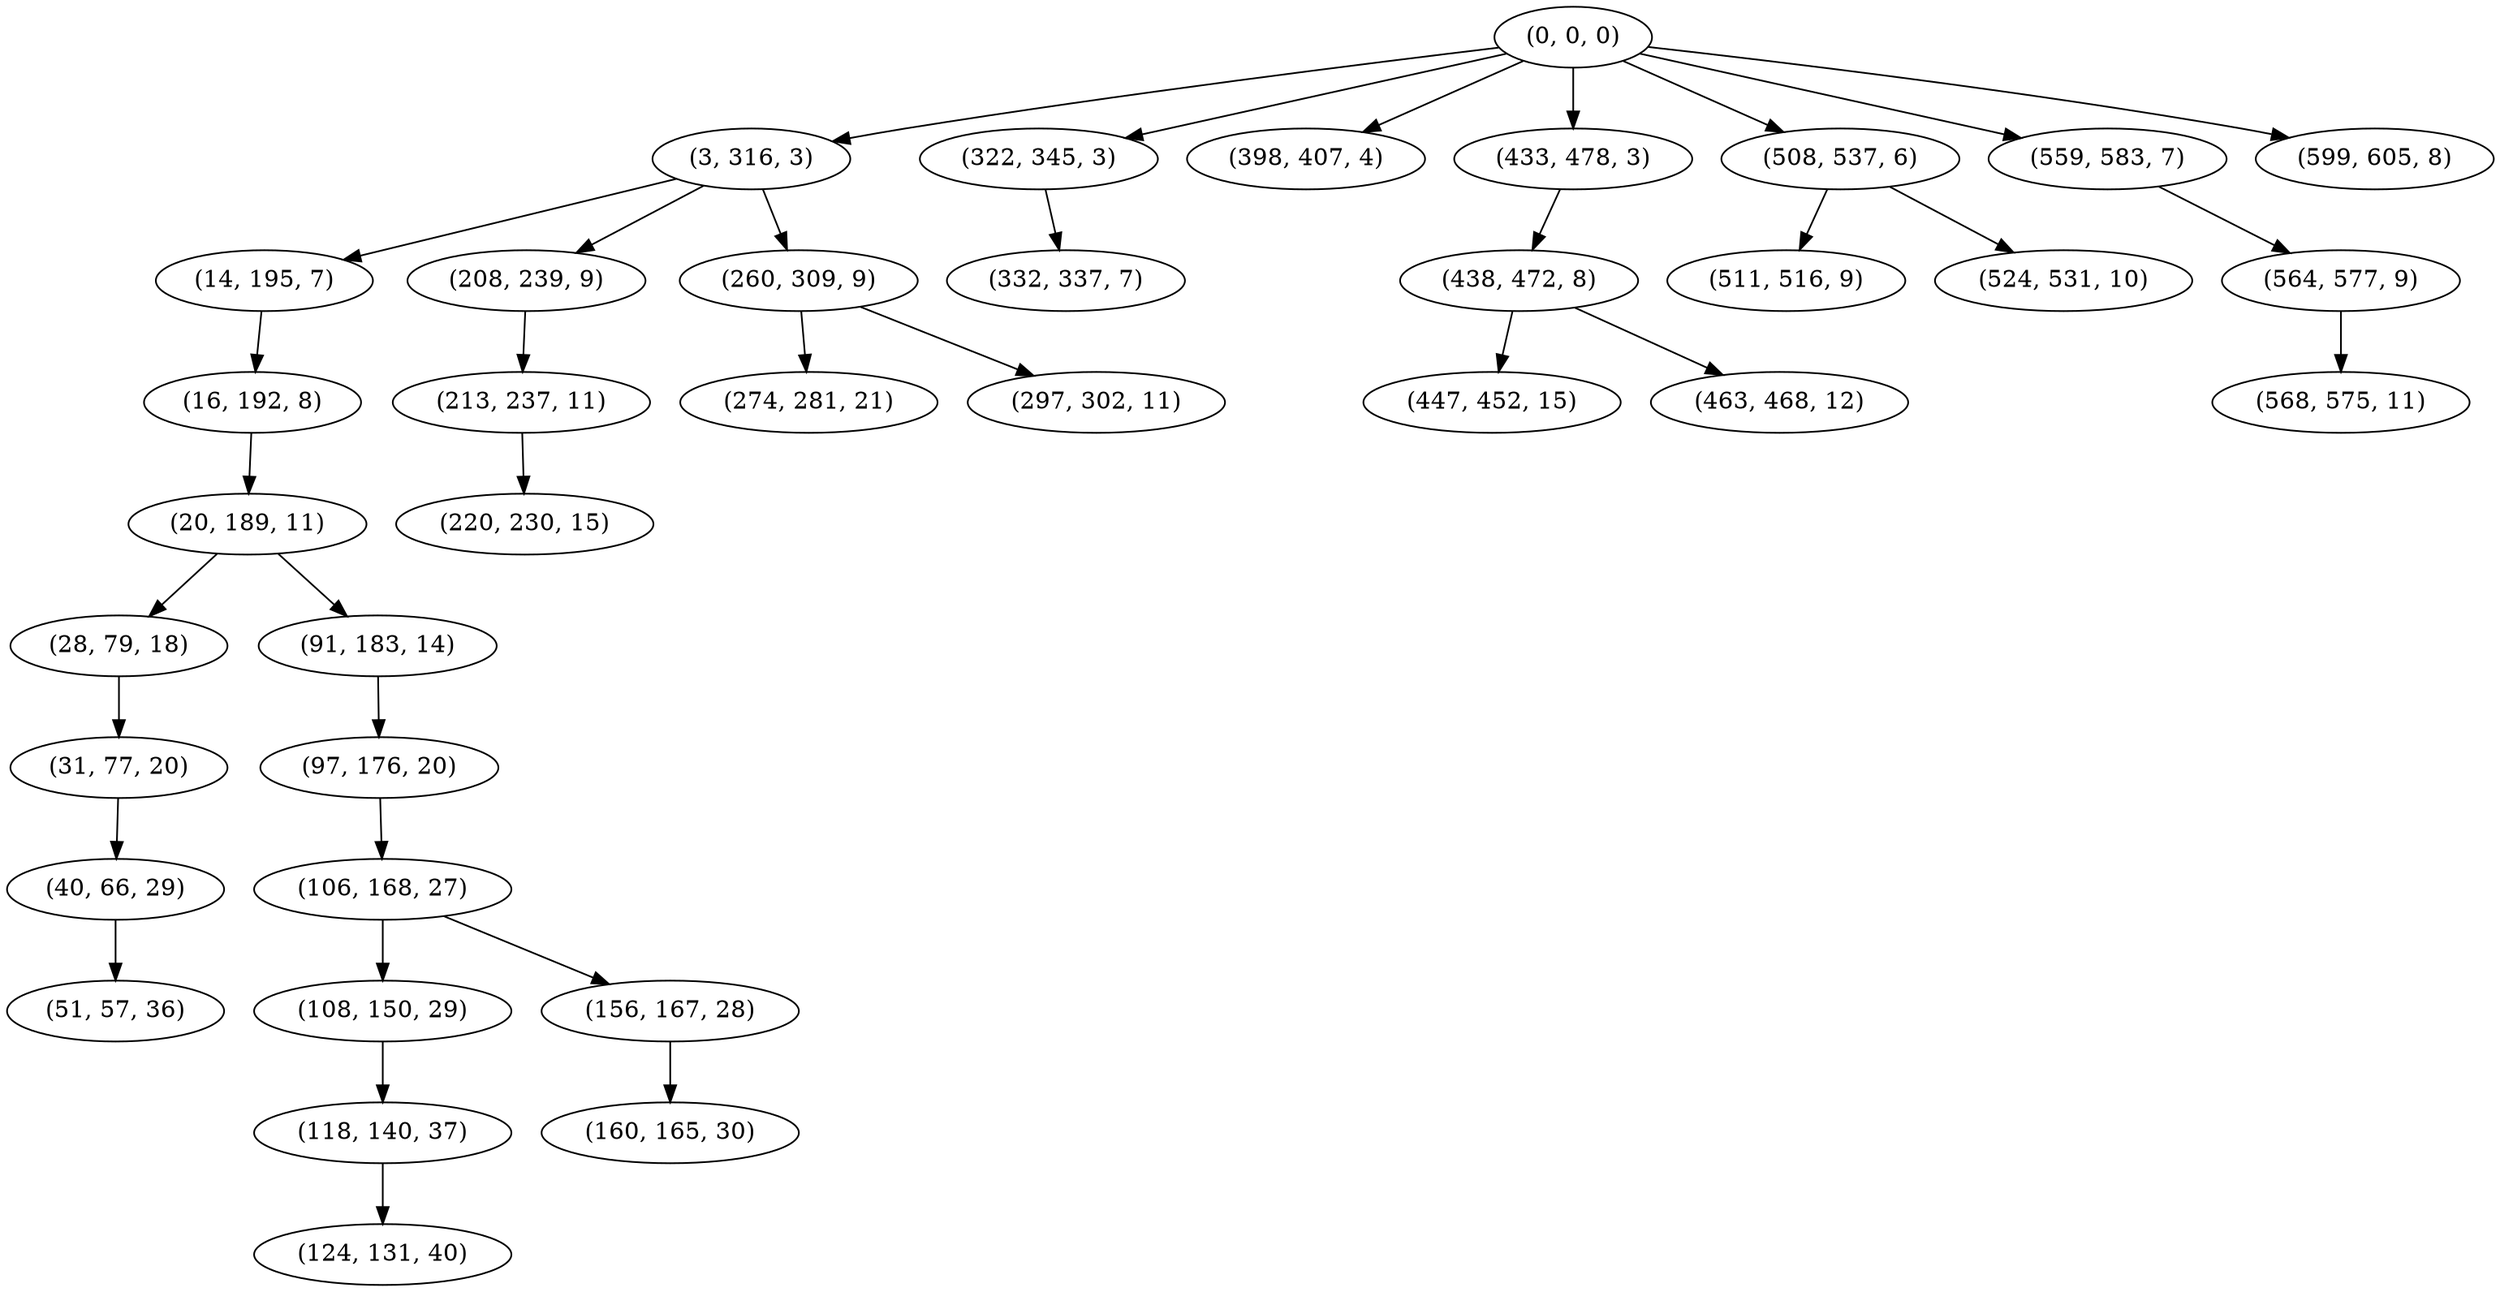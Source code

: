 digraph tree {
    "(0, 0, 0)";
    "(3, 316, 3)";
    "(14, 195, 7)";
    "(16, 192, 8)";
    "(20, 189, 11)";
    "(28, 79, 18)";
    "(31, 77, 20)";
    "(40, 66, 29)";
    "(51, 57, 36)";
    "(91, 183, 14)";
    "(97, 176, 20)";
    "(106, 168, 27)";
    "(108, 150, 29)";
    "(118, 140, 37)";
    "(124, 131, 40)";
    "(156, 167, 28)";
    "(160, 165, 30)";
    "(208, 239, 9)";
    "(213, 237, 11)";
    "(220, 230, 15)";
    "(260, 309, 9)";
    "(274, 281, 21)";
    "(297, 302, 11)";
    "(322, 345, 3)";
    "(332, 337, 7)";
    "(398, 407, 4)";
    "(433, 478, 3)";
    "(438, 472, 8)";
    "(447, 452, 15)";
    "(463, 468, 12)";
    "(508, 537, 6)";
    "(511, 516, 9)";
    "(524, 531, 10)";
    "(559, 583, 7)";
    "(564, 577, 9)";
    "(568, 575, 11)";
    "(599, 605, 8)";
    "(0, 0, 0)" -> "(3, 316, 3)";
    "(0, 0, 0)" -> "(322, 345, 3)";
    "(0, 0, 0)" -> "(398, 407, 4)";
    "(0, 0, 0)" -> "(433, 478, 3)";
    "(0, 0, 0)" -> "(508, 537, 6)";
    "(0, 0, 0)" -> "(559, 583, 7)";
    "(0, 0, 0)" -> "(599, 605, 8)";
    "(3, 316, 3)" -> "(14, 195, 7)";
    "(3, 316, 3)" -> "(208, 239, 9)";
    "(3, 316, 3)" -> "(260, 309, 9)";
    "(14, 195, 7)" -> "(16, 192, 8)";
    "(16, 192, 8)" -> "(20, 189, 11)";
    "(20, 189, 11)" -> "(28, 79, 18)";
    "(20, 189, 11)" -> "(91, 183, 14)";
    "(28, 79, 18)" -> "(31, 77, 20)";
    "(31, 77, 20)" -> "(40, 66, 29)";
    "(40, 66, 29)" -> "(51, 57, 36)";
    "(91, 183, 14)" -> "(97, 176, 20)";
    "(97, 176, 20)" -> "(106, 168, 27)";
    "(106, 168, 27)" -> "(108, 150, 29)";
    "(106, 168, 27)" -> "(156, 167, 28)";
    "(108, 150, 29)" -> "(118, 140, 37)";
    "(118, 140, 37)" -> "(124, 131, 40)";
    "(156, 167, 28)" -> "(160, 165, 30)";
    "(208, 239, 9)" -> "(213, 237, 11)";
    "(213, 237, 11)" -> "(220, 230, 15)";
    "(260, 309, 9)" -> "(274, 281, 21)";
    "(260, 309, 9)" -> "(297, 302, 11)";
    "(322, 345, 3)" -> "(332, 337, 7)";
    "(433, 478, 3)" -> "(438, 472, 8)";
    "(438, 472, 8)" -> "(447, 452, 15)";
    "(438, 472, 8)" -> "(463, 468, 12)";
    "(508, 537, 6)" -> "(511, 516, 9)";
    "(508, 537, 6)" -> "(524, 531, 10)";
    "(559, 583, 7)" -> "(564, 577, 9)";
    "(564, 577, 9)" -> "(568, 575, 11)";
}
